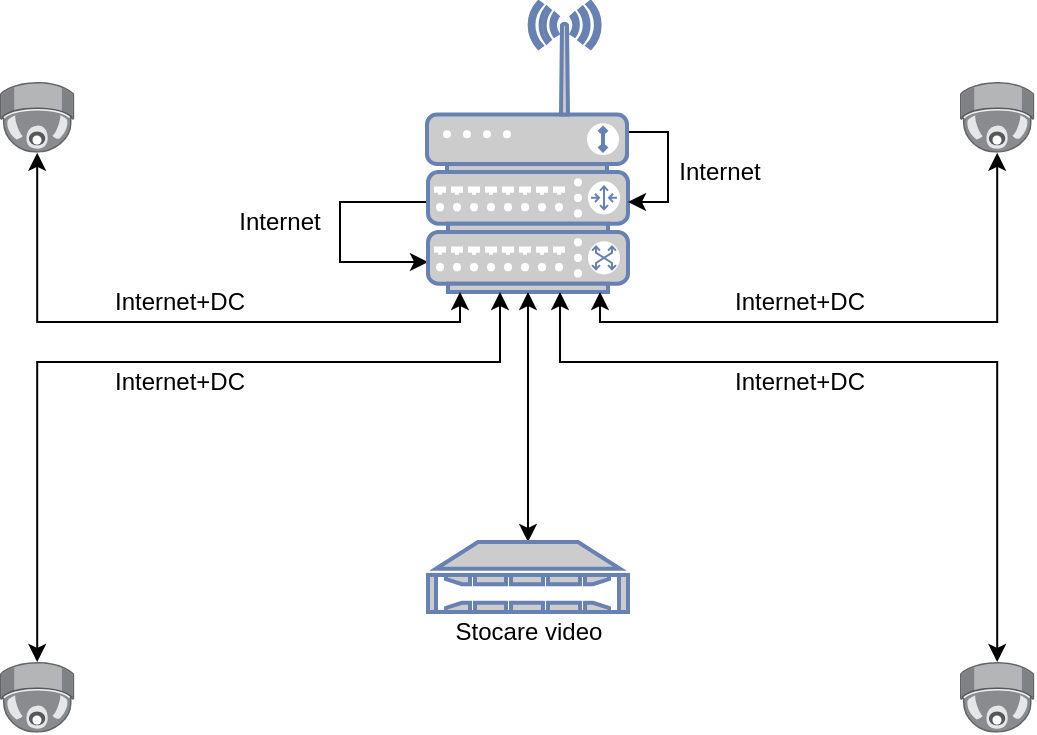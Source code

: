 <mxfile version="14.4.8" type="github"><diagram id="NFRNfm0h4ZY8vDqPIxej" name="Page-1"><mxGraphModel dx="766" dy="1689" grid="1" gridSize="10" guides="1" tooltips="1" connect="1" arrows="1" fold="1" page="1" pageScale="1" pageWidth="827" pageHeight="1169" math="0" shadow="0"><root><mxCell id="0"/><mxCell id="1" parent="0"/><mxCell id="HXODYzN8fFKIpMeS8qYQ-25" style="edgeStyle=orthogonalEdgeStyle;rounded=0;orthogonalLoop=1;jettySize=auto;html=1;entryX=0;entryY=0.5;entryDx=0;entryDy=0;entryPerimeter=0;" edge="1" parent="1" source="HXODYzN8fFKIpMeS8qYQ-4" target="HXODYzN8fFKIpMeS8qYQ-5"><mxGeometry relative="1" as="geometry"><Array as="points"><mxPoint x="270" y="80"/><mxPoint x="270" y="110"/></Array></mxGeometry></mxCell><mxCell id="HXODYzN8fFKIpMeS8qYQ-4" value="" style="fontColor=#0066CC;verticalAlign=top;verticalLabelPosition=bottom;labelPosition=center;align=center;html=1;outlineConnect=0;fillColor=#CCCCCC;strokeColor=#6881B3;gradientColor=none;gradientDirection=north;strokeWidth=2;shape=mxgraph.networks.router;" vertex="1" parent="1"><mxGeometry x="314" y="65" width="100" height="30" as="geometry"/></mxCell><mxCell id="HXODYzN8fFKIpMeS8qYQ-5" value="" style="fontColor=#0066CC;verticalAlign=top;verticalLabelPosition=bottom;labelPosition=center;align=center;html=1;outlineConnect=0;fillColor=#CCCCCC;strokeColor=#6881B3;gradientColor=none;gradientDirection=north;strokeWidth=2;shape=mxgraph.networks.switch;" vertex="1" parent="1"><mxGeometry x="314" y="95" width="100" height="30" as="geometry"/></mxCell><mxCell id="HXODYzN8fFKIpMeS8qYQ-27" style="edgeStyle=orthogonalEdgeStyle;rounded=0;orthogonalLoop=1;jettySize=auto;html=1;startArrow=classic;startFill=1;" edge="1" parent="1" source="HXODYzN8fFKIpMeS8qYQ-6" target="HXODYzN8fFKIpMeS8qYQ-5"><mxGeometry relative="1" as="geometry"><Array as="points"><mxPoint x="119" y="140"/><mxPoint x="330" y="140"/></Array></mxGeometry></mxCell><mxCell id="HXODYzN8fFKIpMeS8qYQ-6" value="" style="points=[];aspect=fixed;html=1;align=center;shadow=0;dashed=0;image;image=img/lib/allied_telesis/security/Surveillance_Camera_Ceiling.svg;" vertex="1" parent="1"><mxGeometry x="100" y="20" width="37.2" height="35.4" as="geometry"/></mxCell><mxCell id="HXODYzN8fFKIpMeS8qYQ-32" style="edgeStyle=orthogonalEdgeStyle;rounded=0;orthogonalLoop=1;jettySize=auto;html=1;startArrow=classic;startFill=1;" edge="1" parent="1" source="HXODYzN8fFKIpMeS8qYQ-7" target="HXODYzN8fFKIpMeS8qYQ-5"><mxGeometry relative="1" as="geometry"><Array as="points"><mxPoint x="599" y="160"/><mxPoint x="380" y="160"/></Array></mxGeometry></mxCell><mxCell id="HXODYzN8fFKIpMeS8qYQ-7" value="" style="points=[];aspect=fixed;html=1;align=center;shadow=0;dashed=0;image;image=img/lib/allied_telesis/security/Surveillance_Camera_Ceiling.svg;" vertex="1" parent="1"><mxGeometry x="580" y="310" width="37.2" height="35.4" as="geometry"/></mxCell><mxCell id="HXODYzN8fFKIpMeS8qYQ-30" style="edgeStyle=orthogonalEdgeStyle;rounded=0;orthogonalLoop=1;jettySize=auto;html=1;startArrow=classic;startFill=1;" edge="1" parent="1" source="HXODYzN8fFKIpMeS8qYQ-8" target="HXODYzN8fFKIpMeS8qYQ-5"><mxGeometry relative="1" as="geometry"><Array as="points"><mxPoint x="599" y="140"/><mxPoint x="400" y="140"/></Array></mxGeometry></mxCell><mxCell id="HXODYzN8fFKIpMeS8qYQ-8" value="" style="points=[];aspect=fixed;html=1;align=center;shadow=0;dashed=0;image;image=img/lib/allied_telesis/security/Surveillance_Camera_Ceiling.svg;" vertex="1" parent="1"><mxGeometry x="580" y="20" width="37.2" height="35.4" as="geometry"/></mxCell><mxCell id="HXODYzN8fFKIpMeS8qYQ-29" style="edgeStyle=orthogonalEdgeStyle;rounded=0;orthogonalLoop=1;jettySize=auto;html=1;startArrow=classic;startFill=1;" edge="1" parent="1" source="HXODYzN8fFKIpMeS8qYQ-9" target="HXODYzN8fFKIpMeS8qYQ-5"><mxGeometry relative="1" as="geometry"><Array as="points"><mxPoint x="119" y="160"/><mxPoint x="350" y="160"/></Array></mxGeometry></mxCell><mxCell id="HXODYzN8fFKIpMeS8qYQ-9" value="" style="points=[];aspect=fixed;html=1;align=center;shadow=0;dashed=0;image;image=img/lib/allied_telesis/security/Surveillance_Camera_Ceiling.svg;" vertex="1" parent="1"><mxGeometry x="100" y="310" width="37.2" height="35.4" as="geometry"/></mxCell><mxCell id="HXODYzN8fFKIpMeS8qYQ-33" style="edgeStyle=orthogonalEdgeStyle;rounded=0;orthogonalLoop=1;jettySize=auto;html=1;entryX=0.5;entryY=1;entryDx=0;entryDy=0;entryPerimeter=0;startArrow=classic;startFill=1;" edge="1" parent="1" source="HXODYzN8fFKIpMeS8qYQ-12" target="HXODYzN8fFKIpMeS8qYQ-5"><mxGeometry relative="1" as="geometry"/></mxCell><mxCell id="HXODYzN8fFKIpMeS8qYQ-12" value="" style="fontColor=#0066CC;verticalAlign=top;verticalLabelPosition=bottom;labelPosition=center;align=center;html=1;outlineConnect=0;fillColor=#CCCCCC;strokeColor=#6881B3;gradientColor=none;gradientDirection=north;strokeWidth=2;shape=mxgraph.networks.nas_filer;" vertex="1" parent="1"><mxGeometry x="314" y="250" width="100" height="35" as="geometry"/></mxCell><mxCell id="HXODYzN8fFKIpMeS8qYQ-21" style="edgeStyle=orthogonalEdgeStyle;rounded=0;orthogonalLoop=1;jettySize=auto;html=1;entryX=1;entryY=0.5;entryDx=0;entryDy=0;entryPerimeter=0;" edge="1" parent="1" source="HXODYzN8fFKIpMeS8qYQ-13" target="HXODYzN8fFKIpMeS8qYQ-4"><mxGeometry relative="1" as="geometry"><Array as="points"><mxPoint x="434" y="45"/><mxPoint x="434" y="80"/></Array></mxGeometry></mxCell><mxCell id="HXODYzN8fFKIpMeS8qYQ-13" value="" style="fontColor=#0066CC;verticalAlign=top;verticalLabelPosition=bottom;labelPosition=center;align=center;html=1;outlineConnect=0;fillColor=#CCCCCC;strokeColor=#6881B3;gradientColor=none;gradientDirection=north;strokeWidth=2;shape=mxgraph.networks.wireless_modem;" vertex="1" parent="1"><mxGeometry x="313.5" y="-20" width="100" height="85" as="geometry"/></mxCell><mxCell id="HXODYzN8fFKIpMeS8qYQ-22" value="Internet" style="text;html=1;strokeColor=none;fillColor=none;align=center;verticalAlign=middle;whiteSpace=wrap;rounded=0;" vertex="1" parent="1"><mxGeometry x="440" y="55.4" width="40" height="20" as="geometry"/></mxCell><mxCell id="HXODYzN8fFKIpMeS8qYQ-26" value="Internet" style="text;html=1;strokeColor=none;fillColor=none;align=center;verticalAlign=middle;whiteSpace=wrap;rounded=0;" vertex="1" parent="1"><mxGeometry x="220" y="80" width="40" height="20" as="geometry"/></mxCell><mxCell id="HXODYzN8fFKIpMeS8qYQ-34" value="Stocare video" style="text;html=1;strokeColor=none;fillColor=none;align=center;verticalAlign=middle;whiteSpace=wrap;rounded=0;" vertex="1" parent="1"><mxGeometry x="305.75" y="290" width="116.5" height="10" as="geometry"/></mxCell><mxCell id="HXODYzN8fFKIpMeS8qYQ-35" value="Internet+DC" style="text;html=1;strokeColor=none;fillColor=none;align=center;verticalAlign=middle;whiteSpace=wrap;rounded=0;" vertex="1" parent="1"><mxGeometry x="170" y="120" width="40" height="20" as="geometry"/></mxCell><mxCell id="HXODYzN8fFKIpMeS8qYQ-36" value="Internet+DC" style="text;html=1;strokeColor=none;fillColor=none;align=center;verticalAlign=middle;whiteSpace=wrap;rounded=0;" vertex="1" parent="1"><mxGeometry x="480" y="120" width="40" height="20" as="geometry"/></mxCell><mxCell id="HXODYzN8fFKIpMeS8qYQ-37" value="Internet+DC" style="text;html=1;strokeColor=none;fillColor=none;align=center;verticalAlign=middle;whiteSpace=wrap;rounded=0;" vertex="1" parent="1"><mxGeometry x="170" y="160" width="40" height="20" as="geometry"/></mxCell><mxCell id="HXODYzN8fFKIpMeS8qYQ-38" value="Internet+DC" style="text;html=1;strokeColor=none;fillColor=none;align=center;verticalAlign=middle;whiteSpace=wrap;rounded=0;" vertex="1" parent="1"><mxGeometry x="480" y="160" width="40" height="20" as="geometry"/></mxCell></root></mxGraphModel></diagram></mxfile>